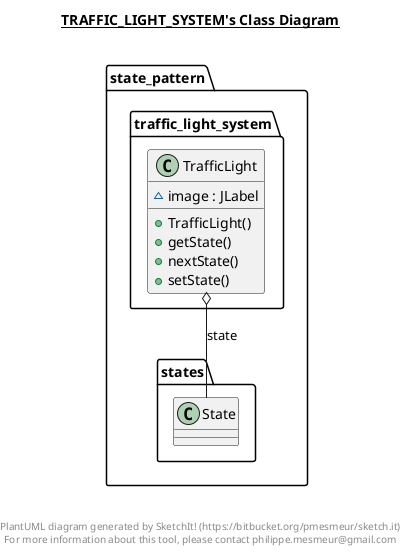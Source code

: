 @startuml

title __TRAFFIC_LIGHT_SYSTEM's Class Diagram__\n

  namespace state_pattern.traffic_light_system {
    class state_pattern.traffic_light_system.TrafficLight {
        ~ image : JLabel
        + TrafficLight()
        + getState()
        + nextState()
        + setState()
    }
  }
  

  state_pattern.traffic_light_system.TrafficLight o-- state_pattern.states.State : state


right footer


PlantUML diagram generated by SketchIt! (https://bitbucket.org/pmesmeur/sketch.it)
For more information about this tool, please contact philippe.mesmeur@gmail.com
endfooter

@enduml
